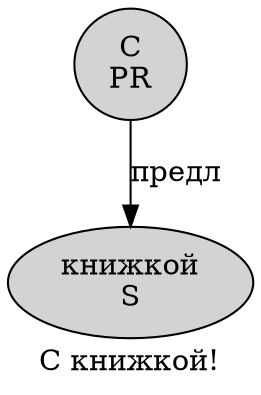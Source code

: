 digraph SENTENCE_3251 {
	graph [label="С книжкой!"]
	node [style=filled]
		0 [label="С
PR" color="" fillcolor=lightgray penwidth=1 shape=ellipse]
		1 [label="книжкой
S" color="" fillcolor=lightgray penwidth=1 shape=ellipse]
			0 -> 1 [label="предл"]
}